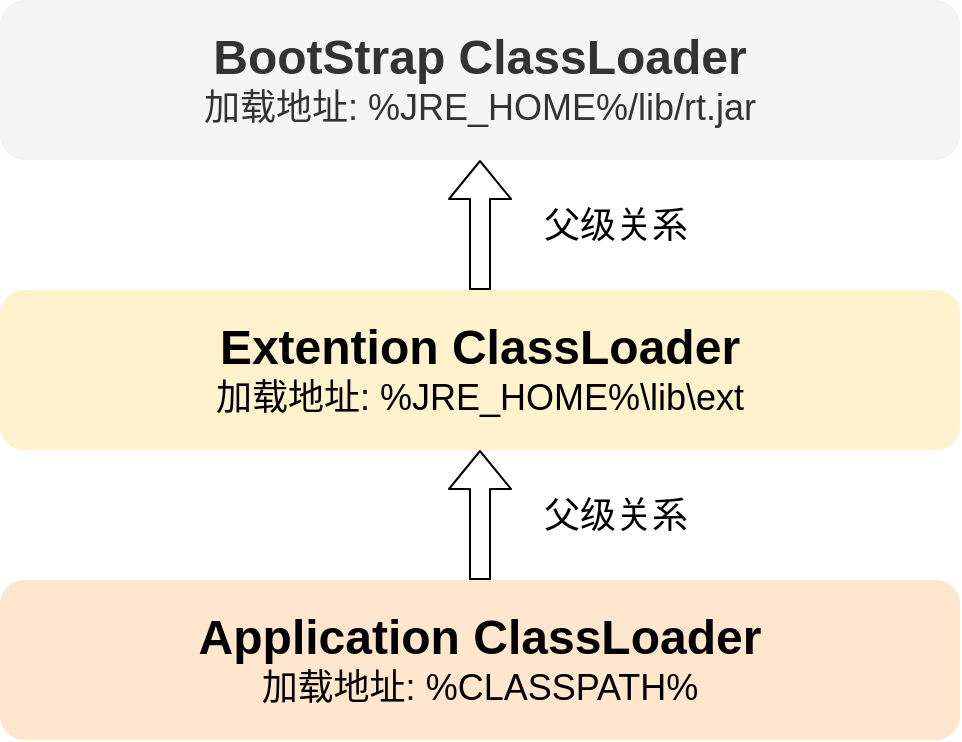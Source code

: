 <mxfile version="12.1.0" type="device" pages="2"><diagram id="PUHGdsgCv4zyX719zi3s" name="类加载器种类"><mxGraphModel dx="838" dy="481" grid="1" gridSize="10" guides="1" tooltips="1" connect="1" arrows="1" fold="1" page="1" pageScale="1" pageWidth="827" pageHeight="1169" math="0" shadow="0"><root><mxCell id="0"/><mxCell id="1" parent="0"/><mxCell id="P5a3uZ1NENVyk1K30u5I-1" value="&lt;font&gt;&lt;font style=&quot;font-size: 24px&quot;&gt;&lt;b&gt;BootStrap ClassLoader&lt;/b&gt;&lt;br&gt;&lt;/font&gt;&lt;font style=&quot;font-size: 18px&quot;&gt;加载地址: %JRE_HOME%/lib/rt.jar&lt;/font&gt;&lt;br&gt;&lt;/font&gt;" style="rounded=1;whiteSpace=wrap;html=1;align=center;fillColor=#f5f5f5;strokeColor=none;fontColor=#333333;" vertex="1" parent="1"><mxGeometry x="160" y="80" width="480" height="80" as="geometry"/></mxCell><mxCell id="P5a3uZ1NENVyk1K30u5I-2" value="&lt;font&gt;&lt;font&gt;&lt;span style=&quot;font-size: 24px&quot;&gt;&lt;b&gt;Extention &lt;/b&gt;&lt;/span&gt;&lt;b style=&quot;font-size: 24px&quot;&gt;ClassLoader&lt;/b&gt;&lt;br&gt;&lt;/font&gt;&lt;font style=&quot;font-size: 18px&quot;&gt;加载地址: %JRE_HOME%\lib\ext&lt;/font&gt;&lt;br&gt;&lt;/font&gt;" style="rounded=1;whiteSpace=wrap;html=1;align=center;fillColor=#fff2cc;strokeColor=none;" vertex="1" parent="1"><mxGeometry x="160" y="225" width="480" height="80" as="geometry"/></mxCell><mxCell id="P5a3uZ1NENVyk1K30u5I-3" value="" style="shape=flexArrow;endArrow=classic;html=1;entryX=0.5;entryY=1;entryDx=0;entryDy=0;" edge="1" parent="1" source="P5a3uZ1NENVyk1K30u5I-2" target="P5a3uZ1NENVyk1K30u5I-1"><mxGeometry width="50" height="50" relative="1" as="geometry"><mxPoint x="380" y="230" as="sourcePoint"/><mxPoint x="430" y="180" as="targetPoint"/></mxGeometry></mxCell><mxCell id="P5a3uZ1NENVyk1K30u5I-4" value="&lt;font&gt;&lt;font&gt;&lt;span style=&quot;font-size: 24px&quot;&gt;&lt;b&gt;Application&amp;nbsp;&lt;/b&gt;&lt;/span&gt;&lt;b style=&quot;font-size: 24px&quot;&gt;ClassLoader&lt;/b&gt;&lt;br&gt;&lt;/font&gt;&lt;font style=&quot;font-size: 18px&quot;&gt;加载地址: %CLASSPATH%&lt;/font&gt;&lt;br&gt;&lt;/font&gt;" style="rounded=1;whiteSpace=wrap;html=1;align=center;fillColor=#ffe6cc;strokeColor=none;" vertex="1" parent="1"><mxGeometry x="160" y="370" width="480" height="80" as="geometry"/></mxCell><mxCell id="P5a3uZ1NENVyk1K30u5I-5" value="" style="shape=flexArrow;endArrow=classic;html=1;entryX=0.5;entryY=1;entryDx=0;entryDy=0;exitX=0.5;exitY=0;exitDx=0;exitDy=0;" edge="1" parent="1" source="P5a3uZ1NENVyk1K30u5I-4" target="P5a3uZ1NENVyk1K30u5I-2"><mxGeometry width="50" height="50" relative="1" as="geometry"><mxPoint x="380" y="380" as="sourcePoint"/><mxPoint x="430" y="330" as="targetPoint"/></mxGeometry></mxCell><mxCell id="Kp83hHCA_eWgGl0RKQwU-1" value="&lt;font style=&quot;font-size: 18px&quot;&gt;父级关系&lt;/font&gt;" style="text;html=1;strokeColor=none;fillColor=none;align=center;verticalAlign=middle;whiteSpace=wrap;rounded=0;" vertex="1" parent="1"><mxGeometry x="413" y="182.5" width="110" height="20" as="geometry"/></mxCell><mxCell id="Kp83hHCA_eWgGl0RKQwU-2" value="&lt;font style=&quot;font-size: 18px&quot;&gt;父级关系&lt;/font&gt;" style="text;html=1;strokeColor=none;fillColor=none;align=center;verticalAlign=middle;whiteSpace=wrap;rounded=0;" vertex="1" parent="1"><mxGeometry x="413" y="327.5" width="110" height="20" as="geometry"/></mxCell></root></mxGraphModel></diagram><diagram id="imklvfJF_ez7cUxjDQ86" name="双亲委派模型"><mxGraphModel dx="838" dy="481" grid="1" gridSize="10" guides="1" tooltips="1" connect="1" arrows="1" fold="1" page="1" pageScale="1" pageWidth="827" pageHeight="1169" math="0" shadow="0"><root><mxCell id="_4RA3RQmlRRxQYUoNuDg-0"/><mxCell id="_4RA3RQmlRRxQYUoNuDg-1" parent="_4RA3RQmlRRxQYUoNuDg-0"/><mxCell id="EnKOKmF-sO7kcpVNtdIs-0" value="&lt;font&gt;&lt;font style=&quot;font-size: 24px&quot;&gt;&lt;b&gt;BootStrap ClassLoader&lt;/b&gt;&lt;/font&gt;&lt;br&gt;&lt;/font&gt;" style="rounded=1;whiteSpace=wrap;html=1;align=center;fillColor=#f5f5f5;strokeColor=none;fontColor=#333333;" vertex="1" parent="_4RA3RQmlRRxQYUoNuDg-1"><mxGeometry x="160" y="80" width="480" height="80" as="geometry"/></mxCell><mxCell id="EnKOKmF-sO7kcpVNtdIs-1" value="&lt;font&gt;&lt;font&gt;&lt;span style=&quot;font-size: 24px&quot;&gt;&lt;b&gt;Extention &lt;/b&gt;&lt;/span&gt;&lt;b style=&quot;font-size: 24px&quot;&gt;ClassLoader&lt;/b&gt;&lt;/font&gt;&lt;br&gt;&lt;/font&gt;" style="rounded=1;whiteSpace=wrap;html=1;align=center;fillColor=#fff2cc;strokeColor=none;" vertex="1" parent="_4RA3RQmlRRxQYUoNuDg-1"><mxGeometry x="160" y="225" width="480" height="80" as="geometry"/></mxCell><mxCell id="EnKOKmF-sO7kcpVNtdIs-2" value="" style="shape=flexArrow;endArrow=classic;html=1;entryX=0.5;entryY=1;entryDx=0;entryDy=0;" edge="1" parent="_4RA3RQmlRRxQYUoNuDg-1" source="EnKOKmF-sO7kcpVNtdIs-1" target="EnKOKmF-sO7kcpVNtdIs-0"><mxGeometry width="50" height="50" relative="1" as="geometry"><mxPoint x="380" y="230" as="sourcePoint"/><mxPoint x="430" y="180" as="targetPoint"/></mxGeometry></mxCell><mxCell id="EnKOKmF-sO7kcpVNtdIs-3" value="&lt;font&gt;&lt;font&gt;&lt;span style=&quot;font-size: 24px&quot;&gt;&lt;b&gt;Application&amp;nbsp;&lt;/b&gt;&lt;/span&gt;&lt;b style=&quot;font-size: 24px&quot;&gt;ClassLoader&lt;/b&gt;&lt;/font&gt;&lt;br&gt;&lt;/font&gt;" style="rounded=1;whiteSpace=wrap;html=1;align=center;fillColor=#ffe6cc;strokeColor=none;" vertex="1" parent="_4RA3RQmlRRxQYUoNuDg-1"><mxGeometry x="160" y="370" width="480" height="80" as="geometry"/></mxCell><mxCell id="EnKOKmF-sO7kcpVNtdIs-4" value="" style="shape=flexArrow;endArrow=classic;html=1;entryX=0.5;entryY=1;entryDx=0;entryDy=0;exitX=0.5;exitY=0;exitDx=0;exitDy=0;" edge="1" parent="_4RA3RQmlRRxQYUoNuDg-1" source="EnKOKmF-sO7kcpVNtdIs-3" target="EnKOKmF-sO7kcpVNtdIs-1"><mxGeometry width="50" height="50" relative="1" as="geometry"><mxPoint x="380" y="380" as="sourcePoint"/><mxPoint x="430" y="330" as="targetPoint"/></mxGeometry></mxCell><mxCell id="7PUoMl7i302eMrlRT6eI-0" value="&lt;span style=&quot;font-size: 18px&quot;&gt;向上委托&lt;/span&gt;" style="text;html=1;strokeColor=none;fillColor=none;align=center;verticalAlign=middle;whiteSpace=wrap;rounded=0;" vertex="1" parent="_4RA3RQmlRRxQYUoNuDg-1"><mxGeometry x="420" y="182.5" width="110" height="20" as="geometry"/></mxCell><mxCell id="7PUoMl7i302eMrlRT6eI-1" value="&lt;font style=&quot;font-size: 18px&quot;&gt;向上委托&lt;/font&gt;" style="text;html=1;strokeColor=none;fillColor=none;align=center;verticalAlign=middle;whiteSpace=wrap;rounded=0;" vertex="1" parent="_4RA3RQmlRRxQYUoNuDg-1"><mxGeometry x="413" y="327.5" width="110" height="20" as="geometry"/></mxCell><mxCell id="7PUoMl7i302eMrlRT6eI-2" value="&lt;font&gt;&lt;font&gt;&lt;span style=&quot;font-size: 24px&quot;&gt;&lt;b&gt;Custom&amp;nbsp;&lt;/b&gt;&lt;/span&gt;&lt;b style=&quot;font-size: 24px&quot;&gt;ClassLoaderA&lt;/b&gt;&lt;/font&gt;&lt;br&gt;&lt;/font&gt;" style="rounded=1;whiteSpace=wrap;html=1;align=center;fillColor=#dae8fc;strokeColor=none;" vertex="1" parent="_4RA3RQmlRRxQYUoNuDg-1"><mxGeometry y="520" width="320" height="80" as="geometry"/></mxCell><mxCell id="7PUoMl7i302eMrlRT6eI-3" value="&lt;font&gt;&lt;font&gt;&lt;span style=&quot;font-size: 24px&quot;&gt;&lt;b&gt;Custom&amp;nbsp;&lt;/b&gt;&lt;/span&gt;&lt;b style=&quot;font-size: 24px&quot;&gt;ClassLoaderB&lt;/b&gt;&lt;/font&gt;&lt;br&gt;&lt;/font&gt;" style="rounded=1;whiteSpace=wrap;html=1;align=center;fillColor=#dae8fc;strokeColor=none;" vertex="1" parent="_4RA3RQmlRRxQYUoNuDg-1"><mxGeometry x="500" y="520" width="320" height="80" as="geometry"/></mxCell><mxCell id="7PUoMl7i302eMrlRT6eI-4" value="" style="shape=flexArrow;endArrow=classic;html=1;entryX=0.25;entryY=1;entryDx=0;entryDy=0;exitX=0.75;exitY=0;exitDx=0;exitDy=0;" edge="1" parent="_4RA3RQmlRRxQYUoNuDg-1" source="7PUoMl7i302eMrlRT6eI-2" target="EnKOKmF-sO7kcpVNtdIs-3"><mxGeometry width="50" height="50" relative="1" as="geometry"><mxPoint x="310" y="530" as="sourcePoint"/><mxPoint x="360" y="480" as="targetPoint"/></mxGeometry></mxCell><mxCell id="7PUoMl7i302eMrlRT6eI-5" value="" style="shape=flexArrow;endArrow=classic;html=1;entryX=0.765;entryY=1;entryDx=0;entryDy=0;entryPerimeter=0;exitX=0.25;exitY=0;exitDx=0;exitDy=0;" edge="1" parent="_4RA3RQmlRRxQYUoNuDg-1" source="7PUoMl7i302eMrlRT6eI-3" target="EnKOKmF-sO7kcpVNtdIs-3"><mxGeometry width="50" height="50" relative="1" as="geometry"><mxPoint x="490" y="522.5" as="sourcePoint"/><mxPoint x="540" y="472.5" as="targetPoint"/></mxGeometry></mxCell><mxCell id="7PUoMl7i302eMrlRT6eI-6" value="&lt;span style=&quot;font-size: 18px&quot;&gt;向上委托&lt;/span&gt;" style="text;html=1;strokeColor=none;fillColor=none;align=center;verticalAlign=middle;whiteSpace=wrap;rounded=0;" vertex="1" parent="_4RA3RQmlRRxQYUoNuDg-1"><mxGeometry x="570" y="475" width="110" height="20" as="geometry"/></mxCell><mxCell id="7PUoMl7i302eMrlRT6eI-7" value="&lt;font style=&quot;font-size: 18px&quot;&gt;父级关系&lt;/font&gt;" style="text;html=1;strokeColor=none;fillColor=none;align=center;verticalAlign=middle;whiteSpace=wrap;rounded=0;" vertex="1" parent="_4RA3RQmlRRxQYUoNuDg-1"><mxGeometry x="120" y="475" width="110" height="20" as="geometry"/></mxCell></root></mxGraphModel></diagram></mxfile>